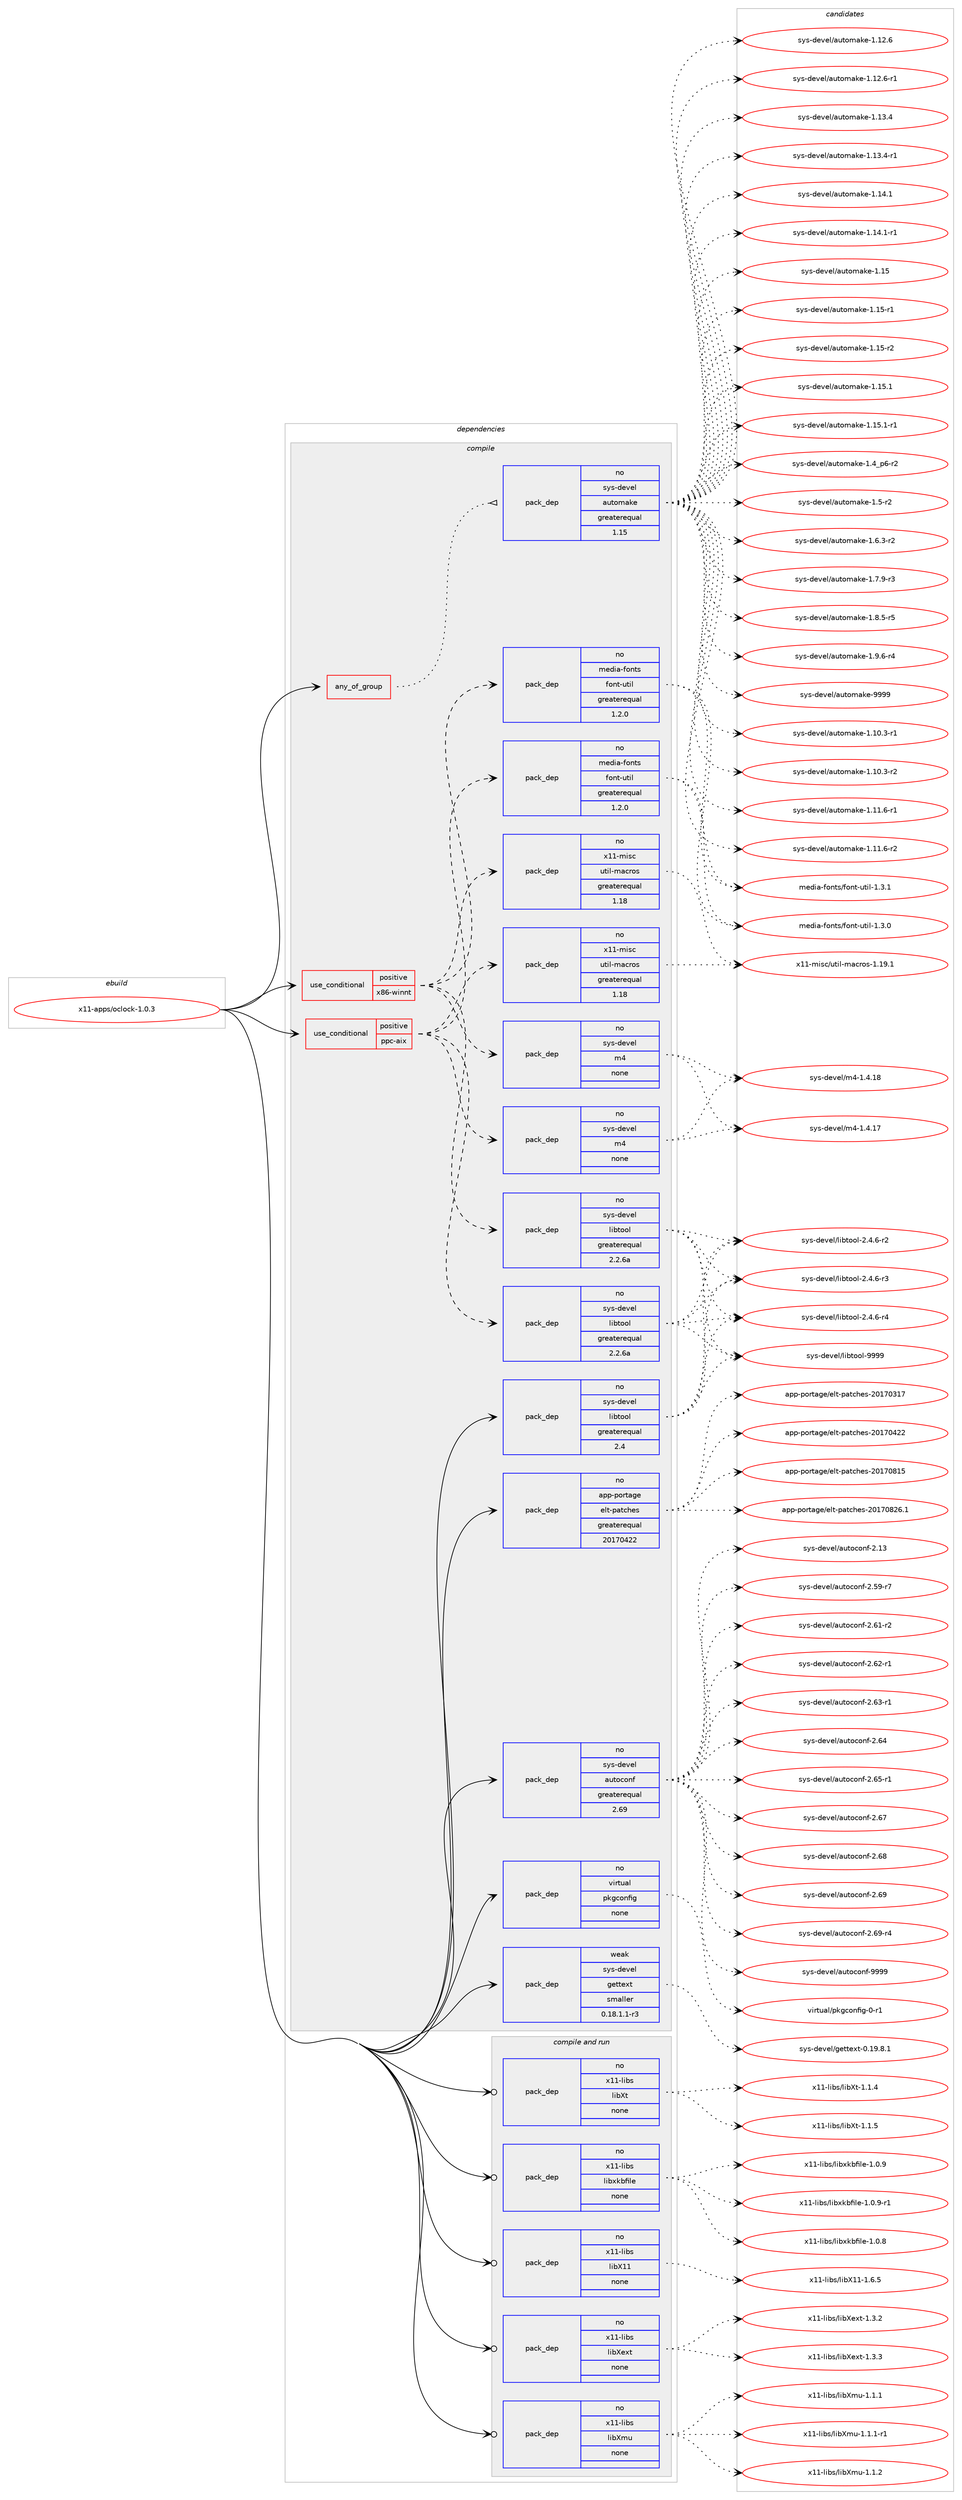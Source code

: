 digraph prolog {

# *************
# Graph options
# *************

newrank=true;
concentrate=true;
compound=true;
graph [rankdir=LR,fontname=Helvetica,fontsize=10,ranksep=1.5];#, ranksep=2.5, nodesep=0.2];
edge  [arrowhead=vee];
node  [fontname=Helvetica,fontsize=10];

# **********
# The ebuild
# **********

subgraph cluster_leftcol {
color=gray;
rank=same;
label=<<i>ebuild</i>>;
id [label="x11-apps/oclock-1.0.3", color=red, width=4, href="../x11-apps/oclock-1.0.3.svg"];
}

# ****************
# The dependencies
# ****************

subgraph cluster_midcol {
color=gray;
label=<<i>dependencies</i>>;
subgraph cluster_compile {
fillcolor="#eeeeee";
style=filled;
label=<<i>compile</i>>;
subgraph any9017 {
dependency509292 [label=<<TABLE BORDER="0" CELLBORDER="1" CELLSPACING="0" CELLPADDING="4"><TR><TD CELLPADDING="10">any_of_group</TD></TR></TABLE>>, shape=none, color=red];subgraph pack378515 {
dependency509293 [label=<<TABLE BORDER="0" CELLBORDER="1" CELLSPACING="0" CELLPADDING="4" WIDTH="220"><TR><TD ROWSPAN="6" CELLPADDING="30">pack_dep</TD></TR><TR><TD WIDTH="110">no</TD></TR><TR><TD>sys-devel</TD></TR><TR><TD>automake</TD></TR><TR><TD>greaterequal</TD></TR><TR><TD>1.15</TD></TR></TABLE>>, shape=none, color=blue];
}
dependency509292:e -> dependency509293:w [weight=20,style="dotted",arrowhead="oinv"];
}
id:e -> dependency509292:w [weight=20,style="solid",arrowhead="vee"];
subgraph cond121421 {
dependency509294 [label=<<TABLE BORDER="0" CELLBORDER="1" CELLSPACING="0" CELLPADDING="4"><TR><TD ROWSPAN="3" CELLPADDING="10">use_conditional</TD></TR><TR><TD>positive</TD></TR><TR><TD>ppc-aix</TD></TR></TABLE>>, shape=none, color=red];
subgraph pack378516 {
dependency509295 [label=<<TABLE BORDER="0" CELLBORDER="1" CELLSPACING="0" CELLPADDING="4" WIDTH="220"><TR><TD ROWSPAN="6" CELLPADDING="30">pack_dep</TD></TR><TR><TD WIDTH="110">no</TD></TR><TR><TD>sys-devel</TD></TR><TR><TD>libtool</TD></TR><TR><TD>greaterequal</TD></TR><TR><TD>2.2.6a</TD></TR></TABLE>>, shape=none, color=blue];
}
dependency509294:e -> dependency509295:w [weight=20,style="dashed",arrowhead="vee"];
subgraph pack378517 {
dependency509296 [label=<<TABLE BORDER="0" CELLBORDER="1" CELLSPACING="0" CELLPADDING="4" WIDTH="220"><TR><TD ROWSPAN="6" CELLPADDING="30">pack_dep</TD></TR><TR><TD WIDTH="110">no</TD></TR><TR><TD>sys-devel</TD></TR><TR><TD>m4</TD></TR><TR><TD>none</TD></TR><TR><TD></TD></TR></TABLE>>, shape=none, color=blue];
}
dependency509294:e -> dependency509296:w [weight=20,style="dashed",arrowhead="vee"];
subgraph pack378518 {
dependency509297 [label=<<TABLE BORDER="0" CELLBORDER="1" CELLSPACING="0" CELLPADDING="4" WIDTH="220"><TR><TD ROWSPAN="6" CELLPADDING="30">pack_dep</TD></TR><TR><TD WIDTH="110">no</TD></TR><TR><TD>x11-misc</TD></TR><TR><TD>util-macros</TD></TR><TR><TD>greaterequal</TD></TR><TR><TD>1.18</TD></TR></TABLE>>, shape=none, color=blue];
}
dependency509294:e -> dependency509297:w [weight=20,style="dashed",arrowhead="vee"];
subgraph pack378519 {
dependency509298 [label=<<TABLE BORDER="0" CELLBORDER="1" CELLSPACING="0" CELLPADDING="4" WIDTH="220"><TR><TD ROWSPAN="6" CELLPADDING="30">pack_dep</TD></TR><TR><TD WIDTH="110">no</TD></TR><TR><TD>media-fonts</TD></TR><TR><TD>font-util</TD></TR><TR><TD>greaterequal</TD></TR><TR><TD>1.2.0</TD></TR></TABLE>>, shape=none, color=blue];
}
dependency509294:e -> dependency509298:w [weight=20,style="dashed",arrowhead="vee"];
}
id:e -> dependency509294:w [weight=20,style="solid",arrowhead="vee"];
subgraph cond121422 {
dependency509299 [label=<<TABLE BORDER="0" CELLBORDER="1" CELLSPACING="0" CELLPADDING="4"><TR><TD ROWSPAN="3" CELLPADDING="10">use_conditional</TD></TR><TR><TD>positive</TD></TR><TR><TD>x86-winnt</TD></TR></TABLE>>, shape=none, color=red];
subgraph pack378520 {
dependency509300 [label=<<TABLE BORDER="0" CELLBORDER="1" CELLSPACING="0" CELLPADDING="4" WIDTH="220"><TR><TD ROWSPAN="6" CELLPADDING="30">pack_dep</TD></TR><TR><TD WIDTH="110">no</TD></TR><TR><TD>sys-devel</TD></TR><TR><TD>libtool</TD></TR><TR><TD>greaterequal</TD></TR><TR><TD>2.2.6a</TD></TR></TABLE>>, shape=none, color=blue];
}
dependency509299:e -> dependency509300:w [weight=20,style="dashed",arrowhead="vee"];
subgraph pack378521 {
dependency509301 [label=<<TABLE BORDER="0" CELLBORDER="1" CELLSPACING="0" CELLPADDING="4" WIDTH="220"><TR><TD ROWSPAN="6" CELLPADDING="30">pack_dep</TD></TR><TR><TD WIDTH="110">no</TD></TR><TR><TD>sys-devel</TD></TR><TR><TD>m4</TD></TR><TR><TD>none</TD></TR><TR><TD></TD></TR></TABLE>>, shape=none, color=blue];
}
dependency509299:e -> dependency509301:w [weight=20,style="dashed",arrowhead="vee"];
subgraph pack378522 {
dependency509302 [label=<<TABLE BORDER="0" CELLBORDER="1" CELLSPACING="0" CELLPADDING="4" WIDTH="220"><TR><TD ROWSPAN="6" CELLPADDING="30">pack_dep</TD></TR><TR><TD WIDTH="110">no</TD></TR><TR><TD>x11-misc</TD></TR><TR><TD>util-macros</TD></TR><TR><TD>greaterequal</TD></TR><TR><TD>1.18</TD></TR></TABLE>>, shape=none, color=blue];
}
dependency509299:e -> dependency509302:w [weight=20,style="dashed",arrowhead="vee"];
subgraph pack378523 {
dependency509303 [label=<<TABLE BORDER="0" CELLBORDER="1" CELLSPACING="0" CELLPADDING="4" WIDTH="220"><TR><TD ROWSPAN="6" CELLPADDING="30">pack_dep</TD></TR><TR><TD WIDTH="110">no</TD></TR><TR><TD>media-fonts</TD></TR><TR><TD>font-util</TD></TR><TR><TD>greaterequal</TD></TR><TR><TD>1.2.0</TD></TR></TABLE>>, shape=none, color=blue];
}
dependency509299:e -> dependency509303:w [weight=20,style="dashed",arrowhead="vee"];
}
id:e -> dependency509299:w [weight=20,style="solid",arrowhead="vee"];
subgraph pack378524 {
dependency509304 [label=<<TABLE BORDER="0" CELLBORDER="1" CELLSPACING="0" CELLPADDING="4" WIDTH="220"><TR><TD ROWSPAN="6" CELLPADDING="30">pack_dep</TD></TR><TR><TD WIDTH="110">no</TD></TR><TR><TD>app-portage</TD></TR><TR><TD>elt-patches</TD></TR><TR><TD>greaterequal</TD></TR><TR><TD>20170422</TD></TR></TABLE>>, shape=none, color=blue];
}
id:e -> dependency509304:w [weight=20,style="solid",arrowhead="vee"];
subgraph pack378525 {
dependency509305 [label=<<TABLE BORDER="0" CELLBORDER="1" CELLSPACING="0" CELLPADDING="4" WIDTH="220"><TR><TD ROWSPAN="6" CELLPADDING="30">pack_dep</TD></TR><TR><TD WIDTH="110">no</TD></TR><TR><TD>sys-devel</TD></TR><TR><TD>autoconf</TD></TR><TR><TD>greaterequal</TD></TR><TR><TD>2.69</TD></TR></TABLE>>, shape=none, color=blue];
}
id:e -> dependency509305:w [weight=20,style="solid",arrowhead="vee"];
subgraph pack378526 {
dependency509306 [label=<<TABLE BORDER="0" CELLBORDER="1" CELLSPACING="0" CELLPADDING="4" WIDTH="220"><TR><TD ROWSPAN="6" CELLPADDING="30">pack_dep</TD></TR><TR><TD WIDTH="110">no</TD></TR><TR><TD>sys-devel</TD></TR><TR><TD>libtool</TD></TR><TR><TD>greaterequal</TD></TR><TR><TD>2.4</TD></TR></TABLE>>, shape=none, color=blue];
}
id:e -> dependency509306:w [weight=20,style="solid",arrowhead="vee"];
subgraph pack378527 {
dependency509307 [label=<<TABLE BORDER="0" CELLBORDER="1" CELLSPACING="0" CELLPADDING="4" WIDTH="220"><TR><TD ROWSPAN="6" CELLPADDING="30">pack_dep</TD></TR><TR><TD WIDTH="110">no</TD></TR><TR><TD>virtual</TD></TR><TR><TD>pkgconfig</TD></TR><TR><TD>none</TD></TR><TR><TD></TD></TR></TABLE>>, shape=none, color=blue];
}
id:e -> dependency509307:w [weight=20,style="solid",arrowhead="vee"];
subgraph pack378528 {
dependency509308 [label=<<TABLE BORDER="0" CELLBORDER="1" CELLSPACING="0" CELLPADDING="4" WIDTH="220"><TR><TD ROWSPAN="6" CELLPADDING="30">pack_dep</TD></TR><TR><TD WIDTH="110">weak</TD></TR><TR><TD>sys-devel</TD></TR><TR><TD>gettext</TD></TR><TR><TD>smaller</TD></TR><TR><TD>0.18.1.1-r3</TD></TR></TABLE>>, shape=none, color=blue];
}
id:e -> dependency509308:w [weight=20,style="solid",arrowhead="vee"];
}
subgraph cluster_compileandrun {
fillcolor="#eeeeee";
style=filled;
label=<<i>compile and run</i>>;
subgraph pack378529 {
dependency509309 [label=<<TABLE BORDER="0" CELLBORDER="1" CELLSPACING="0" CELLPADDING="4" WIDTH="220"><TR><TD ROWSPAN="6" CELLPADDING="30">pack_dep</TD></TR><TR><TD WIDTH="110">no</TD></TR><TR><TD>x11-libs</TD></TR><TR><TD>libX11</TD></TR><TR><TD>none</TD></TR><TR><TD></TD></TR></TABLE>>, shape=none, color=blue];
}
id:e -> dependency509309:w [weight=20,style="solid",arrowhead="odotvee"];
subgraph pack378530 {
dependency509310 [label=<<TABLE BORDER="0" CELLBORDER="1" CELLSPACING="0" CELLPADDING="4" WIDTH="220"><TR><TD ROWSPAN="6" CELLPADDING="30">pack_dep</TD></TR><TR><TD WIDTH="110">no</TD></TR><TR><TD>x11-libs</TD></TR><TR><TD>libXext</TD></TR><TR><TD>none</TD></TR><TR><TD></TD></TR></TABLE>>, shape=none, color=blue];
}
id:e -> dependency509310:w [weight=20,style="solid",arrowhead="odotvee"];
subgraph pack378531 {
dependency509311 [label=<<TABLE BORDER="0" CELLBORDER="1" CELLSPACING="0" CELLPADDING="4" WIDTH="220"><TR><TD ROWSPAN="6" CELLPADDING="30">pack_dep</TD></TR><TR><TD WIDTH="110">no</TD></TR><TR><TD>x11-libs</TD></TR><TR><TD>libXmu</TD></TR><TR><TD>none</TD></TR><TR><TD></TD></TR></TABLE>>, shape=none, color=blue];
}
id:e -> dependency509311:w [weight=20,style="solid",arrowhead="odotvee"];
subgraph pack378532 {
dependency509312 [label=<<TABLE BORDER="0" CELLBORDER="1" CELLSPACING="0" CELLPADDING="4" WIDTH="220"><TR><TD ROWSPAN="6" CELLPADDING="30">pack_dep</TD></TR><TR><TD WIDTH="110">no</TD></TR><TR><TD>x11-libs</TD></TR><TR><TD>libXt</TD></TR><TR><TD>none</TD></TR><TR><TD></TD></TR></TABLE>>, shape=none, color=blue];
}
id:e -> dependency509312:w [weight=20,style="solid",arrowhead="odotvee"];
subgraph pack378533 {
dependency509313 [label=<<TABLE BORDER="0" CELLBORDER="1" CELLSPACING="0" CELLPADDING="4" WIDTH="220"><TR><TD ROWSPAN="6" CELLPADDING="30">pack_dep</TD></TR><TR><TD WIDTH="110">no</TD></TR><TR><TD>x11-libs</TD></TR><TR><TD>libxkbfile</TD></TR><TR><TD>none</TD></TR><TR><TD></TD></TR></TABLE>>, shape=none, color=blue];
}
id:e -> dependency509313:w [weight=20,style="solid",arrowhead="odotvee"];
}
subgraph cluster_run {
fillcolor="#eeeeee";
style=filled;
label=<<i>run</i>>;
}
}

# **************
# The candidates
# **************

subgraph cluster_choices {
rank=same;
color=gray;
label=<<i>candidates</i>>;

subgraph choice378515 {
color=black;
nodesep=1;
choice11512111545100101118101108479711711611110997107101454946494846514511449 [label="sys-devel/automake-1.10.3-r1", color=red, width=4,href="../sys-devel/automake-1.10.3-r1.svg"];
choice11512111545100101118101108479711711611110997107101454946494846514511450 [label="sys-devel/automake-1.10.3-r2", color=red, width=4,href="../sys-devel/automake-1.10.3-r2.svg"];
choice11512111545100101118101108479711711611110997107101454946494946544511449 [label="sys-devel/automake-1.11.6-r1", color=red, width=4,href="../sys-devel/automake-1.11.6-r1.svg"];
choice11512111545100101118101108479711711611110997107101454946494946544511450 [label="sys-devel/automake-1.11.6-r2", color=red, width=4,href="../sys-devel/automake-1.11.6-r2.svg"];
choice1151211154510010111810110847971171161111099710710145494649504654 [label="sys-devel/automake-1.12.6", color=red, width=4,href="../sys-devel/automake-1.12.6.svg"];
choice11512111545100101118101108479711711611110997107101454946495046544511449 [label="sys-devel/automake-1.12.6-r1", color=red, width=4,href="../sys-devel/automake-1.12.6-r1.svg"];
choice1151211154510010111810110847971171161111099710710145494649514652 [label="sys-devel/automake-1.13.4", color=red, width=4,href="../sys-devel/automake-1.13.4.svg"];
choice11512111545100101118101108479711711611110997107101454946495146524511449 [label="sys-devel/automake-1.13.4-r1", color=red, width=4,href="../sys-devel/automake-1.13.4-r1.svg"];
choice1151211154510010111810110847971171161111099710710145494649524649 [label="sys-devel/automake-1.14.1", color=red, width=4,href="../sys-devel/automake-1.14.1.svg"];
choice11512111545100101118101108479711711611110997107101454946495246494511449 [label="sys-devel/automake-1.14.1-r1", color=red, width=4,href="../sys-devel/automake-1.14.1-r1.svg"];
choice115121115451001011181011084797117116111109971071014549464953 [label="sys-devel/automake-1.15", color=red, width=4,href="../sys-devel/automake-1.15.svg"];
choice1151211154510010111810110847971171161111099710710145494649534511449 [label="sys-devel/automake-1.15-r1", color=red, width=4,href="../sys-devel/automake-1.15-r1.svg"];
choice1151211154510010111810110847971171161111099710710145494649534511450 [label="sys-devel/automake-1.15-r2", color=red, width=4,href="../sys-devel/automake-1.15-r2.svg"];
choice1151211154510010111810110847971171161111099710710145494649534649 [label="sys-devel/automake-1.15.1", color=red, width=4,href="../sys-devel/automake-1.15.1.svg"];
choice11512111545100101118101108479711711611110997107101454946495346494511449 [label="sys-devel/automake-1.15.1-r1", color=red, width=4,href="../sys-devel/automake-1.15.1-r1.svg"];
choice115121115451001011181011084797117116111109971071014549465295112544511450 [label="sys-devel/automake-1.4_p6-r2", color=red, width=4,href="../sys-devel/automake-1.4_p6-r2.svg"];
choice11512111545100101118101108479711711611110997107101454946534511450 [label="sys-devel/automake-1.5-r2", color=red, width=4,href="../sys-devel/automake-1.5-r2.svg"];
choice115121115451001011181011084797117116111109971071014549465446514511450 [label="sys-devel/automake-1.6.3-r2", color=red, width=4,href="../sys-devel/automake-1.6.3-r2.svg"];
choice115121115451001011181011084797117116111109971071014549465546574511451 [label="sys-devel/automake-1.7.9-r3", color=red, width=4,href="../sys-devel/automake-1.7.9-r3.svg"];
choice115121115451001011181011084797117116111109971071014549465646534511453 [label="sys-devel/automake-1.8.5-r5", color=red, width=4,href="../sys-devel/automake-1.8.5-r5.svg"];
choice115121115451001011181011084797117116111109971071014549465746544511452 [label="sys-devel/automake-1.9.6-r4", color=red, width=4,href="../sys-devel/automake-1.9.6-r4.svg"];
choice115121115451001011181011084797117116111109971071014557575757 [label="sys-devel/automake-9999", color=red, width=4,href="../sys-devel/automake-9999.svg"];
dependency509293:e -> choice11512111545100101118101108479711711611110997107101454946494846514511449:w [style=dotted,weight="100"];
dependency509293:e -> choice11512111545100101118101108479711711611110997107101454946494846514511450:w [style=dotted,weight="100"];
dependency509293:e -> choice11512111545100101118101108479711711611110997107101454946494946544511449:w [style=dotted,weight="100"];
dependency509293:e -> choice11512111545100101118101108479711711611110997107101454946494946544511450:w [style=dotted,weight="100"];
dependency509293:e -> choice1151211154510010111810110847971171161111099710710145494649504654:w [style=dotted,weight="100"];
dependency509293:e -> choice11512111545100101118101108479711711611110997107101454946495046544511449:w [style=dotted,weight="100"];
dependency509293:e -> choice1151211154510010111810110847971171161111099710710145494649514652:w [style=dotted,weight="100"];
dependency509293:e -> choice11512111545100101118101108479711711611110997107101454946495146524511449:w [style=dotted,weight="100"];
dependency509293:e -> choice1151211154510010111810110847971171161111099710710145494649524649:w [style=dotted,weight="100"];
dependency509293:e -> choice11512111545100101118101108479711711611110997107101454946495246494511449:w [style=dotted,weight="100"];
dependency509293:e -> choice115121115451001011181011084797117116111109971071014549464953:w [style=dotted,weight="100"];
dependency509293:e -> choice1151211154510010111810110847971171161111099710710145494649534511449:w [style=dotted,weight="100"];
dependency509293:e -> choice1151211154510010111810110847971171161111099710710145494649534511450:w [style=dotted,weight="100"];
dependency509293:e -> choice1151211154510010111810110847971171161111099710710145494649534649:w [style=dotted,weight="100"];
dependency509293:e -> choice11512111545100101118101108479711711611110997107101454946495346494511449:w [style=dotted,weight="100"];
dependency509293:e -> choice115121115451001011181011084797117116111109971071014549465295112544511450:w [style=dotted,weight="100"];
dependency509293:e -> choice11512111545100101118101108479711711611110997107101454946534511450:w [style=dotted,weight="100"];
dependency509293:e -> choice115121115451001011181011084797117116111109971071014549465446514511450:w [style=dotted,weight="100"];
dependency509293:e -> choice115121115451001011181011084797117116111109971071014549465546574511451:w [style=dotted,weight="100"];
dependency509293:e -> choice115121115451001011181011084797117116111109971071014549465646534511453:w [style=dotted,weight="100"];
dependency509293:e -> choice115121115451001011181011084797117116111109971071014549465746544511452:w [style=dotted,weight="100"];
dependency509293:e -> choice115121115451001011181011084797117116111109971071014557575757:w [style=dotted,weight="100"];
}
subgraph choice378516 {
color=black;
nodesep=1;
choice1151211154510010111810110847108105981161111111084550465246544511450 [label="sys-devel/libtool-2.4.6-r2", color=red, width=4,href="../sys-devel/libtool-2.4.6-r2.svg"];
choice1151211154510010111810110847108105981161111111084550465246544511451 [label="sys-devel/libtool-2.4.6-r3", color=red, width=4,href="../sys-devel/libtool-2.4.6-r3.svg"];
choice1151211154510010111810110847108105981161111111084550465246544511452 [label="sys-devel/libtool-2.4.6-r4", color=red, width=4,href="../sys-devel/libtool-2.4.6-r4.svg"];
choice1151211154510010111810110847108105981161111111084557575757 [label="sys-devel/libtool-9999", color=red, width=4,href="../sys-devel/libtool-9999.svg"];
dependency509295:e -> choice1151211154510010111810110847108105981161111111084550465246544511450:w [style=dotted,weight="100"];
dependency509295:e -> choice1151211154510010111810110847108105981161111111084550465246544511451:w [style=dotted,weight="100"];
dependency509295:e -> choice1151211154510010111810110847108105981161111111084550465246544511452:w [style=dotted,weight="100"];
dependency509295:e -> choice1151211154510010111810110847108105981161111111084557575757:w [style=dotted,weight="100"];
}
subgraph choice378517 {
color=black;
nodesep=1;
choice11512111545100101118101108471095245494652464955 [label="sys-devel/m4-1.4.17", color=red, width=4,href="../sys-devel/m4-1.4.17.svg"];
choice11512111545100101118101108471095245494652464956 [label="sys-devel/m4-1.4.18", color=red, width=4,href="../sys-devel/m4-1.4.18.svg"];
dependency509296:e -> choice11512111545100101118101108471095245494652464955:w [style=dotted,weight="100"];
dependency509296:e -> choice11512111545100101118101108471095245494652464956:w [style=dotted,weight="100"];
}
subgraph choice378518 {
color=black;
nodesep=1;
choice120494945109105115994711711610510845109979911411111545494649574649 [label="x11-misc/util-macros-1.19.1", color=red, width=4,href="../x11-misc/util-macros-1.19.1.svg"];
dependency509297:e -> choice120494945109105115994711711610510845109979911411111545494649574649:w [style=dotted,weight="100"];
}
subgraph choice378519 {
color=black;
nodesep=1;
choice10910110010597451021111101161154710211111011645117116105108454946514648 [label="media-fonts/font-util-1.3.0", color=red, width=4,href="../media-fonts/font-util-1.3.0.svg"];
choice10910110010597451021111101161154710211111011645117116105108454946514649 [label="media-fonts/font-util-1.3.1", color=red, width=4,href="../media-fonts/font-util-1.3.1.svg"];
dependency509298:e -> choice10910110010597451021111101161154710211111011645117116105108454946514648:w [style=dotted,weight="100"];
dependency509298:e -> choice10910110010597451021111101161154710211111011645117116105108454946514649:w [style=dotted,weight="100"];
}
subgraph choice378520 {
color=black;
nodesep=1;
choice1151211154510010111810110847108105981161111111084550465246544511450 [label="sys-devel/libtool-2.4.6-r2", color=red, width=4,href="../sys-devel/libtool-2.4.6-r2.svg"];
choice1151211154510010111810110847108105981161111111084550465246544511451 [label="sys-devel/libtool-2.4.6-r3", color=red, width=4,href="../sys-devel/libtool-2.4.6-r3.svg"];
choice1151211154510010111810110847108105981161111111084550465246544511452 [label="sys-devel/libtool-2.4.6-r4", color=red, width=4,href="../sys-devel/libtool-2.4.6-r4.svg"];
choice1151211154510010111810110847108105981161111111084557575757 [label="sys-devel/libtool-9999", color=red, width=4,href="../sys-devel/libtool-9999.svg"];
dependency509300:e -> choice1151211154510010111810110847108105981161111111084550465246544511450:w [style=dotted,weight="100"];
dependency509300:e -> choice1151211154510010111810110847108105981161111111084550465246544511451:w [style=dotted,weight="100"];
dependency509300:e -> choice1151211154510010111810110847108105981161111111084550465246544511452:w [style=dotted,weight="100"];
dependency509300:e -> choice1151211154510010111810110847108105981161111111084557575757:w [style=dotted,weight="100"];
}
subgraph choice378521 {
color=black;
nodesep=1;
choice11512111545100101118101108471095245494652464955 [label="sys-devel/m4-1.4.17", color=red, width=4,href="../sys-devel/m4-1.4.17.svg"];
choice11512111545100101118101108471095245494652464956 [label="sys-devel/m4-1.4.18", color=red, width=4,href="../sys-devel/m4-1.4.18.svg"];
dependency509301:e -> choice11512111545100101118101108471095245494652464955:w [style=dotted,weight="100"];
dependency509301:e -> choice11512111545100101118101108471095245494652464956:w [style=dotted,weight="100"];
}
subgraph choice378522 {
color=black;
nodesep=1;
choice120494945109105115994711711610510845109979911411111545494649574649 [label="x11-misc/util-macros-1.19.1", color=red, width=4,href="../x11-misc/util-macros-1.19.1.svg"];
dependency509302:e -> choice120494945109105115994711711610510845109979911411111545494649574649:w [style=dotted,weight="100"];
}
subgraph choice378523 {
color=black;
nodesep=1;
choice10910110010597451021111101161154710211111011645117116105108454946514648 [label="media-fonts/font-util-1.3.0", color=red, width=4,href="../media-fonts/font-util-1.3.0.svg"];
choice10910110010597451021111101161154710211111011645117116105108454946514649 [label="media-fonts/font-util-1.3.1", color=red, width=4,href="../media-fonts/font-util-1.3.1.svg"];
dependency509303:e -> choice10910110010597451021111101161154710211111011645117116105108454946514648:w [style=dotted,weight="100"];
dependency509303:e -> choice10910110010597451021111101161154710211111011645117116105108454946514649:w [style=dotted,weight="100"];
}
subgraph choice378524 {
color=black;
nodesep=1;
choice97112112451121111141169710310147101108116451129711699104101115455048495548514955 [label="app-portage/elt-patches-20170317", color=red, width=4,href="../app-portage/elt-patches-20170317.svg"];
choice97112112451121111141169710310147101108116451129711699104101115455048495548525050 [label="app-portage/elt-patches-20170422", color=red, width=4,href="../app-portage/elt-patches-20170422.svg"];
choice97112112451121111141169710310147101108116451129711699104101115455048495548564953 [label="app-portage/elt-patches-20170815", color=red, width=4,href="../app-portage/elt-patches-20170815.svg"];
choice971121124511211111411697103101471011081164511297116991041011154550484955485650544649 [label="app-portage/elt-patches-20170826.1", color=red, width=4,href="../app-portage/elt-patches-20170826.1.svg"];
dependency509304:e -> choice97112112451121111141169710310147101108116451129711699104101115455048495548514955:w [style=dotted,weight="100"];
dependency509304:e -> choice97112112451121111141169710310147101108116451129711699104101115455048495548525050:w [style=dotted,weight="100"];
dependency509304:e -> choice97112112451121111141169710310147101108116451129711699104101115455048495548564953:w [style=dotted,weight="100"];
dependency509304:e -> choice971121124511211111411697103101471011081164511297116991041011154550484955485650544649:w [style=dotted,weight="100"];
}
subgraph choice378525 {
color=black;
nodesep=1;
choice115121115451001011181011084797117116111991111101024550464951 [label="sys-devel/autoconf-2.13", color=red, width=4,href="../sys-devel/autoconf-2.13.svg"];
choice1151211154510010111810110847971171161119911111010245504653574511455 [label="sys-devel/autoconf-2.59-r7", color=red, width=4,href="../sys-devel/autoconf-2.59-r7.svg"];
choice1151211154510010111810110847971171161119911111010245504654494511450 [label="sys-devel/autoconf-2.61-r2", color=red, width=4,href="../sys-devel/autoconf-2.61-r2.svg"];
choice1151211154510010111810110847971171161119911111010245504654504511449 [label="sys-devel/autoconf-2.62-r1", color=red, width=4,href="../sys-devel/autoconf-2.62-r1.svg"];
choice1151211154510010111810110847971171161119911111010245504654514511449 [label="sys-devel/autoconf-2.63-r1", color=red, width=4,href="../sys-devel/autoconf-2.63-r1.svg"];
choice115121115451001011181011084797117116111991111101024550465452 [label="sys-devel/autoconf-2.64", color=red, width=4,href="../sys-devel/autoconf-2.64.svg"];
choice1151211154510010111810110847971171161119911111010245504654534511449 [label="sys-devel/autoconf-2.65-r1", color=red, width=4,href="../sys-devel/autoconf-2.65-r1.svg"];
choice115121115451001011181011084797117116111991111101024550465455 [label="sys-devel/autoconf-2.67", color=red, width=4,href="../sys-devel/autoconf-2.67.svg"];
choice115121115451001011181011084797117116111991111101024550465456 [label="sys-devel/autoconf-2.68", color=red, width=4,href="../sys-devel/autoconf-2.68.svg"];
choice115121115451001011181011084797117116111991111101024550465457 [label="sys-devel/autoconf-2.69", color=red, width=4,href="../sys-devel/autoconf-2.69.svg"];
choice1151211154510010111810110847971171161119911111010245504654574511452 [label="sys-devel/autoconf-2.69-r4", color=red, width=4,href="../sys-devel/autoconf-2.69-r4.svg"];
choice115121115451001011181011084797117116111991111101024557575757 [label="sys-devel/autoconf-9999", color=red, width=4,href="../sys-devel/autoconf-9999.svg"];
dependency509305:e -> choice115121115451001011181011084797117116111991111101024550464951:w [style=dotted,weight="100"];
dependency509305:e -> choice1151211154510010111810110847971171161119911111010245504653574511455:w [style=dotted,weight="100"];
dependency509305:e -> choice1151211154510010111810110847971171161119911111010245504654494511450:w [style=dotted,weight="100"];
dependency509305:e -> choice1151211154510010111810110847971171161119911111010245504654504511449:w [style=dotted,weight="100"];
dependency509305:e -> choice1151211154510010111810110847971171161119911111010245504654514511449:w [style=dotted,weight="100"];
dependency509305:e -> choice115121115451001011181011084797117116111991111101024550465452:w [style=dotted,weight="100"];
dependency509305:e -> choice1151211154510010111810110847971171161119911111010245504654534511449:w [style=dotted,weight="100"];
dependency509305:e -> choice115121115451001011181011084797117116111991111101024550465455:w [style=dotted,weight="100"];
dependency509305:e -> choice115121115451001011181011084797117116111991111101024550465456:w [style=dotted,weight="100"];
dependency509305:e -> choice115121115451001011181011084797117116111991111101024550465457:w [style=dotted,weight="100"];
dependency509305:e -> choice1151211154510010111810110847971171161119911111010245504654574511452:w [style=dotted,weight="100"];
dependency509305:e -> choice115121115451001011181011084797117116111991111101024557575757:w [style=dotted,weight="100"];
}
subgraph choice378526 {
color=black;
nodesep=1;
choice1151211154510010111810110847108105981161111111084550465246544511450 [label="sys-devel/libtool-2.4.6-r2", color=red, width=4,href="../sys-devel/libtool-2.4.6-r2.svg"];
choice1151211154510010111810110847108105981161111111084550465246544511451 [label="sys-devel/libtool-2.4.6-r3", color=red, width=4,href="../sys-devel/libtool-2.4.6-r3.svg"];
choice1151211154510010111810110847108105981161111111084550465246544511452 [label="sys-devel/libtool-2.4.6-r4", color=red, width=4,href="../sys-devel/libtool-2.4.6-r4.svg"];
choice1151211154510010111810110847108105981161111111084557575757 [label="sys-devel/libtool-9999", color=red, width=4,href="../sys-devel/libtool-9999.svg"];
dependency509306:e -> choice1151211154510010111810110847108105981161111111084550465246544511450:w [style=dotted,weight="100"];
dependency509306:e -> choice1151211154510010111810110847108105981161111111084550465246544511451:w [style=dotted,weight="100"];
dependency509306:e -> choice1151211154510010111810110847108105981161111111084550465246544511452:w [style=dotted,weight="100"];
dependency509306:e -> choice1151211154510010111810110847108105981161111111084557575757:w [style=dotted,weight="100"];
}
subgraph choice378527 {
color=black;
nodesep=1;
choice11810511411611797108471121071039911111010210510345484511449 [label="virtual/pkgconfig-0-r1", color=red, width=4,href="../virtual/pkgconfig-0-r1.svg"];
dependency509307:e -> choice11810511411611797108471121071039911111010210510345484511449:w [style=dotted,weight="100"];
}
subgraph choice378528 {
color=black;
nodesep=1;
choice1151211154510010111810110847103101116116101120116454846495746564649 [label="sys-devel/gettext-0.19.8.1", color=red, width=4,href="../sys-devel/gettext-0.19.8.1.svg"];
dependency509308:e -> choice1151211154510010111810110847103101116116101120116454846495746564649:w [style=dotted,weight="100"];
}
subgraph choice378529 {
color=black;
nodesep=1;
choice120494945108105981154710810598884949454946544653 [label="x11-libs/libX11-1.6.5", color=red, width=4,href="../x11-libs/libX11-1.6.5.svg"];
dependency509309:e -> choice120494945108105981154710810598884949454946544653:w [style=dotted,weight="100"];
}
subgraph choice378530 {
color=black;
nodesep=1;
choice12049494510810598115471081059888101120116454946514650 [label="x11-libs/libXext-1.3.2", color=red, width=4,href="../x11-libs/libXext-1.3.2.svg"];
choice12049494510810598115471081059888101120116454946514651 [label="x11-libs/libXext-1.3.3", color=red, width=4,href="../x11-libs/libXext-1.3.3.svg"];
dependency509310:e -> choice12049494510810598115471081059888101120116454946514650:w [style=dotted,weight="100"];
dependency509310:e -> choice12049494510810598115471081059888101120116454946514651:w [style=dotted,weight="100"];
}
subgraph choice378531 {
color=black;
nodesep=1;
choice12049494510810598115471081059888109117454946494649 [label="x11-libs/libXmu-1.1.1", color=red, width=4,href="../x11-libs/libXmu-1.1.1.svg"];
choice120494945108105981154710810598881091174549464946494511449 [label="x11-libs/libXmu-1.1.1-r1", color=red, width=4,href="../x11-libs/libXmu-1.1.1-r1.svg"];
choice12049494510810598115471081059888109117454946494650 [label="x11-libs/libXmu-1.1.2", color=red, width=4,href="../x11-libs/libXmu-1.1.2.svg"];
dependency509311:e -> choice12049494510810598115471081059888109117454946494649:w [style=dotted,weight="100"];
dependency509311:e -> choice120494945108105981154710810598881091174549464946494511449:w [style=dotted,weight="100"];
dependency509311:e -> choice12049494510810598115471081059888109117454946494650:w [style=dotted,weight="100"];
}
subgraph choice378532 {
color=black;
nodesep=1;
choice12049494510810598115471081059888116454946494652 [label="x11-libs/libXt-1.1.4", color=red, width=4,href="../x11-libs/libXt-1.1.4.svg"];
choice12049494510810598115471081059888116454946494653 [label="x11-libs/libXt-1.1.5", color=red, width=4,href="../x11-libs/libXt-1.1.5.svg"];
dependency509312:e -> choice12049494510810598115471081059888116454946494652:w [style=dotted,weight="100"];
dependency509312:e -> choice12049494510810598115471081059888116454946494653:w [style=dotted,weight="100"];
}
subgraph choice378533 {
color=black;
nodesep=1;
choice12049494510810598115471081059812010798102105108101454946484656 [label="x11-libs/libxkbfile-1.0.8", color=red, width=4,href="../x11-libs/libxkbfile-1.0.8.svg"];
choice12049494510810598115471081059812010798102105108101454946484657 [label="x11-libs/libxkbfile-1.0.9", color=red, width=4,href="../x11-libs/libxkbfile-1.0.9.svg"];
choice120494945108105981154710810598120107981021051081014549464846574511449 [label="x11-libs/libxkbfile-1.0.9-r1", color=red, width=4,href="../x11-libs/libxkbfile-1.0.9-r1.svg"];
dependency509313:e -> choice12049494510810598115471081059812010798102105108101454946484656:w [style=dotted,weight="100"];
dependency509313:e -> choice12049494510810598115471081059812010798102105108101454946484657:w [style=dotted,weight="100"];
dependency509313:e -> choice120494945108105981154710810598120107981021051081014549464846574511449:w [style=dotted,weight="100"];
}
}

}
